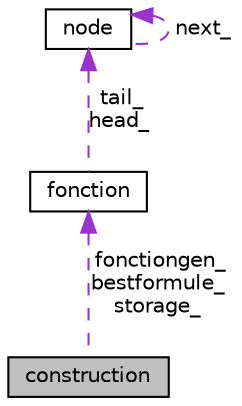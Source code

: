 digraph "construction"
{
  edge [fontname="Helvetica",fontsize="10",labelfontname="Helvetica",labelfontsize="10"];
  node [fontname="Helvetica",fontsize="10",shape=record];
  Node1 [label="construction",height=0.2,width=0.4,color="black", fillcolor="grey75", style="filled", fontcolor="black"];
  Node2 -> Node1 [dir="back",color="darkorchid3",fontsize="10",style="dashed",label=" fonctiongen_\nbestformule_\nstorage_" ,fontname="Helvetica"];
  Node2 [label="fonction",height=0.2,width=0.4,color="black", fillcolor="white", style="filled",URL="$classfonction.html",tooltip="classe permettant de stocker une formule "];
  Node3 -> Node2 [dir="back",color="darkorchid3",fontsize="10",style="dashed",label=" tail_\nhead_" ,fontname="Helvetica"];
  Node3 [label="node",height=0.2,width=0.4,color="black", fillcolor="white", style="filled",URL="$structnode.html",tooltip="structure utilisée pour employer une linked list "];
  Node3 -> Node3 [dir="back",color="darkorchid3",fontsize="10",style="dashed",label=" next_" ,fontname="Helvetica"];
}
